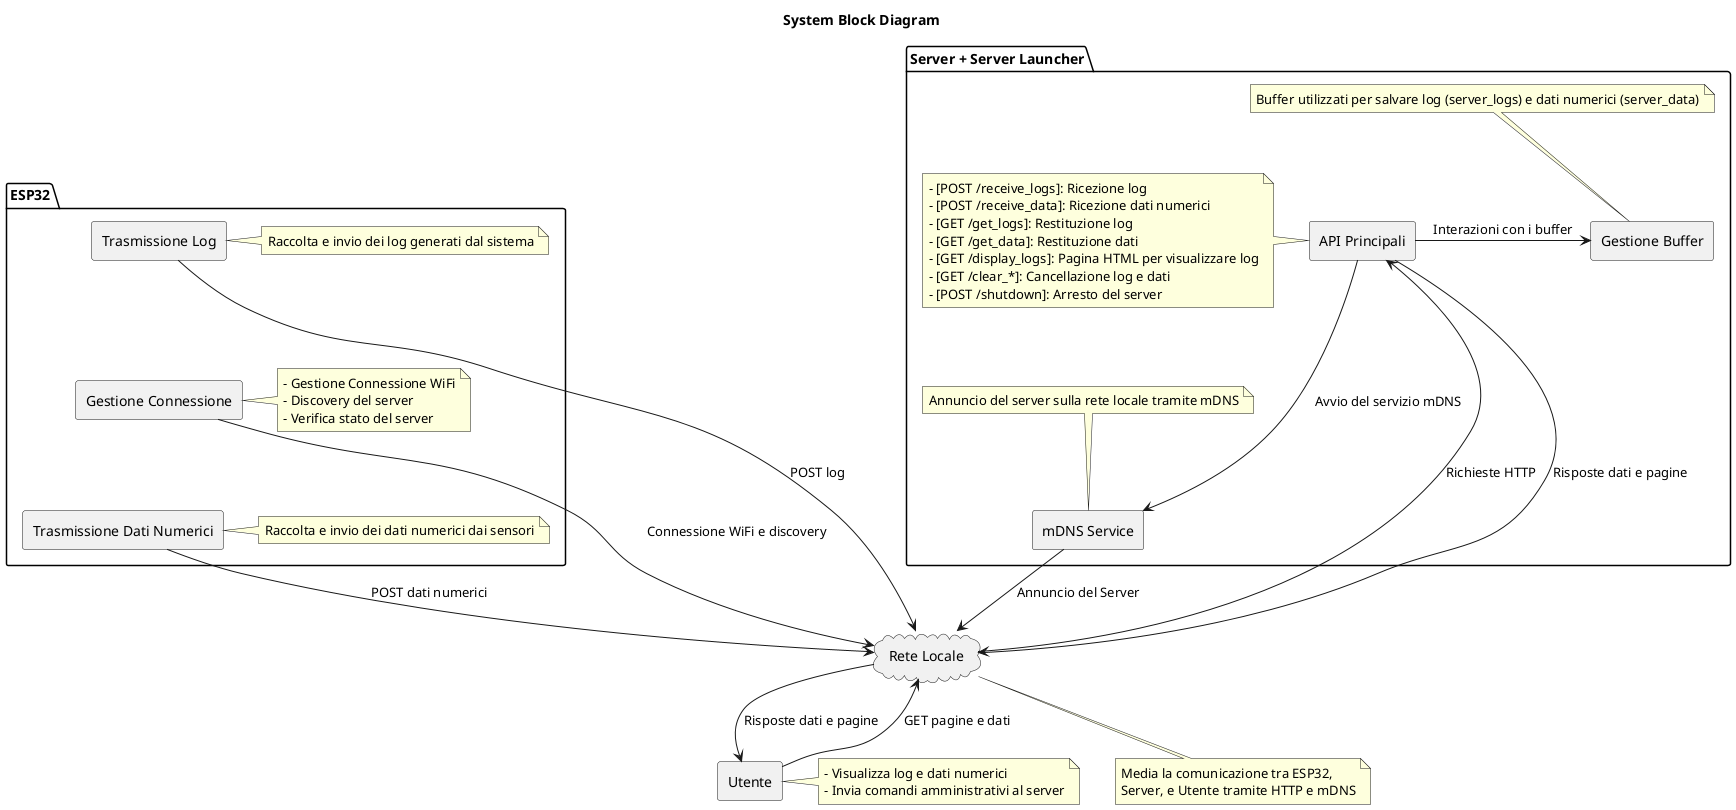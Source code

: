 @startuml system_block_diagram

title System Block Diagram

package "ESP32" {
    rectangle "Trasmissione Log" as ESP32_Log
    note right of ESP32_Log
        Raccolta e invio dei log generati dal sistema
    end note

    rectangle "Gestione Connessione" as ESP32_Connection
    note right of ESP32_Connection
        - Gestione Connessione WiFi
        - Discovery del server
        - Verifica stato del server
    end note

    rectangle "Trasmissione Dati Numerici" as ESP32_Data
    note right of ESP32_Data
        Raccolta e invio dei dati numerici dai sensori
    end note

    ESP32_Log -down[hidden]-> ESP32_Connection
    ESP32_Connection -down[hidden]-> ESP32_Data
}


package "Server + Server Launcher" {
    rectangle "API Principali" as Server_API
    note left of Server_API
        - [POST /receive_logs]: Ricezione log
        - [POST /receive_data]: Ricezione dati numerici
        - [GET /get_logs]: Restituzione log
        - [GET /get_data]: Restituzione dati
        - [GET /display_logs]: Pagina HTML per visualizzare log
        - [GET /clear_*]: Cancellazione log e dati
        - [POST /shutdown]: Arresto del server
    end note

    rectangle "mDNS Service" as mDNS
    note top of mDNS
        Annuncio del server sulla rete locale tramite mDNS
    end note

    rectangle "Gestione Buffer" as Server_Buffer
    note top of Server_Buffer
        Buffer utilizzati per salvare log (server_logs) e dati numerici (server_data)
    end note

    Server_API --right-> Server_Buffer : Interazioni con i buffer
    Server_API --down-> mDNS : Avvio del servizio mDNS
}

rectangle "Utente" as User
note right of User
    - Visualizza log e dati numerici
    - Invia comandi amministrativi al server
end note

cloud "Rete Locale" as Network
note bottom of Network
    Media la comunicazione tra ESP32,
    Server, e Utente tramite HTTP e mDNS
end note

ESP32_Log --> Network : POST log
ESP32_Data --> Network : POST dati numerici
ESP32_Connection --> Network : Connessione WiFi e discovery

Network -up--> Server_API : Richieste HTTP
Server_API --> Network : Risposte dati e pagine
User --> Network : GET pagine e dati

Network --> User : Risposte dati e pagine
mDNS -down-> Network : Annuncio del Server

@enduml
